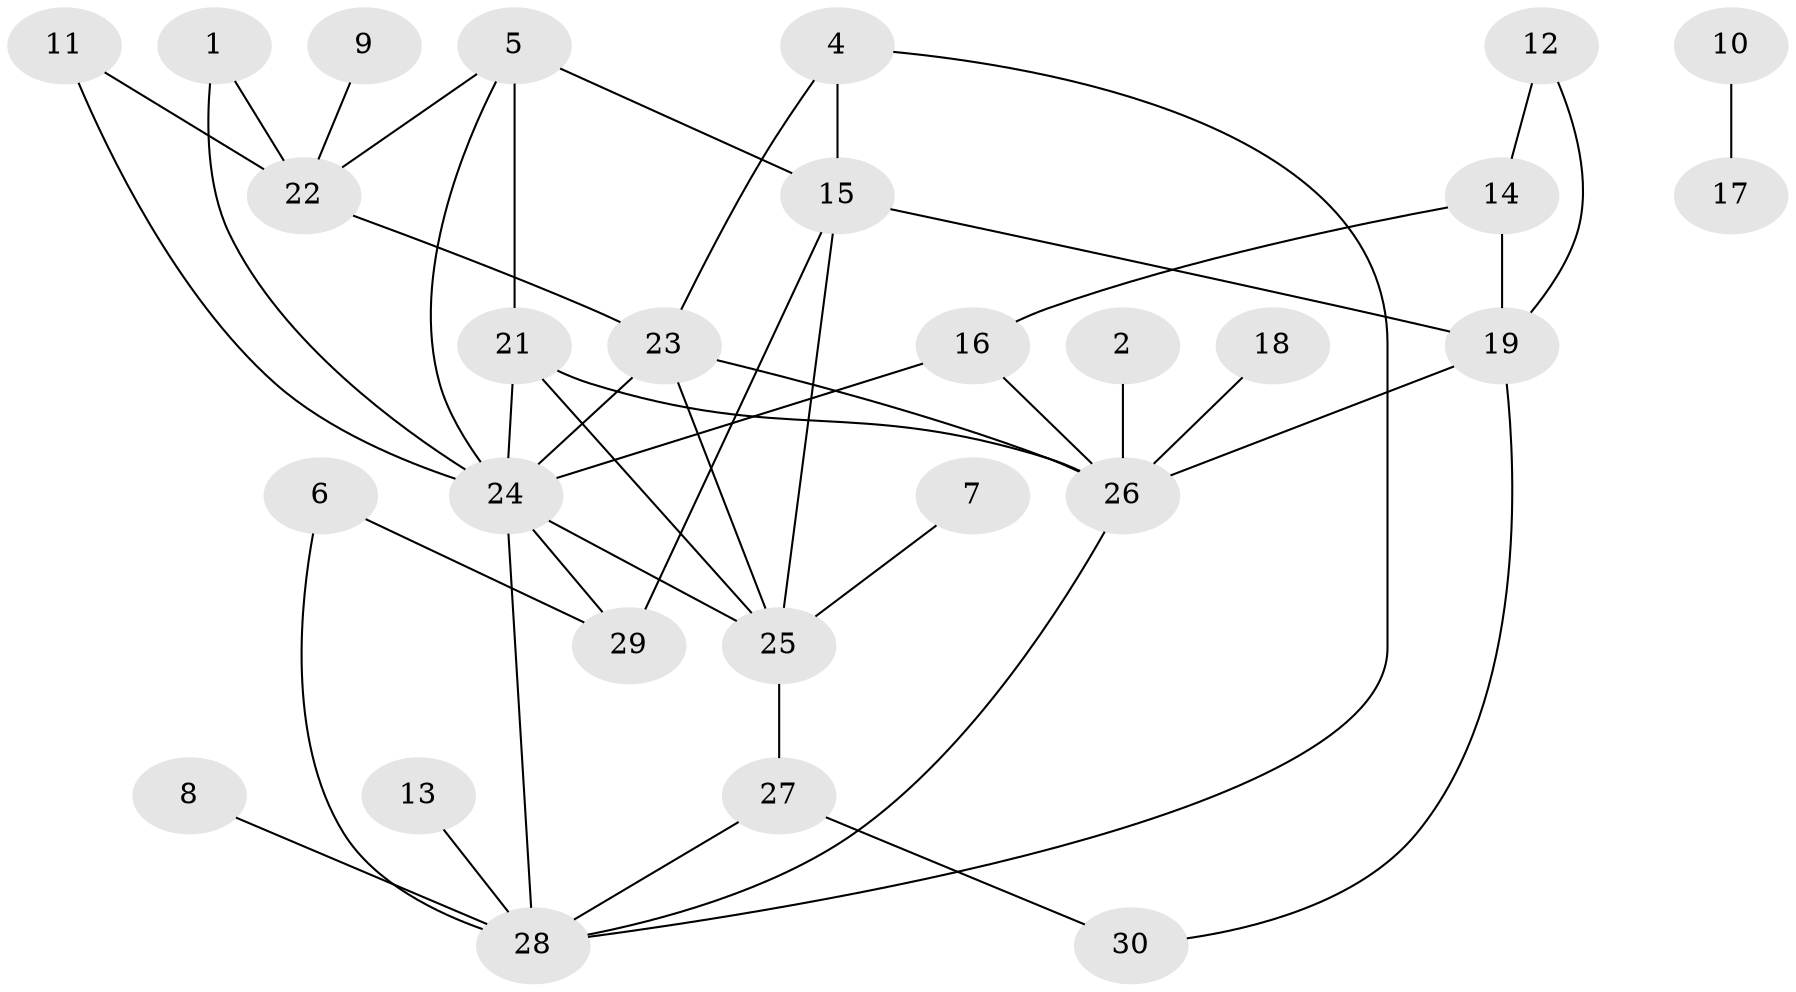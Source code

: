// original degree distribution, {2: 0.2786885245901639, 3: 0.21311475409836064, 1: 0.2459016393442623, 0: 0.03278688524590164, 5: 0.08196721311475409, 4: 0.11475409836065574, 6: 0.01639344262295082, 7: 0.01639344262295082}
// Generated by graph-tools (version 1.1) at 2025/25/03/09/25 03:25:23]
// undirected, 28 vertices, 45 edges
graph export_dot {
graph [start="1"]
  node [color=gray90,style=filled];
  1;
  2;
  4;
  5;
  6;
  7;
  8;
  9;
  10;
  11;
  12;
  13;
  14;
  15;
  16;
  17;
  18;
  19;
  21;
  22;
  23;
  24;
  25;
  26;
  27;
  28;
  29;
  30;
  1 -- 22 [weight=1.0];
  1 -- 24 [weight=1.0];
  2 -- 26 [weight=1.0];
  4 -- 15 [weight=1.0];
  4 -- 23 [weight=1.0];
  4 -- 28 [weight=1.0];
  5 -- 15 [weight=1.0];
  5 -- 21 [weight=1.0];
  5 -- 22 [weight=1.0];
  5 -- 24 [weight=1.0];
  6 -- 28 [weight=1.0];
  6 -- 29 [weight=1.0];
  7 -- 25 [weight=1.0];
  8 -- 28 [weight=1.0];
  9 -- 22 [weight=1.0];
  10 -- 17 [weight=1.0];
  11 -- 22 [weight=1.0];
  11 -- 24 [weight=1.0];
  12 -- 14 [weight=1.0];
  12 -- 19 [weight=1.0];
  13 -- 28 [weight=1.0];
  14 -- 16 [weight=1.0];
  14 -- 19 [weight=1.0];
  15 -- 19 [weight=1.0];
  15 -- 25 [weight=1.0];
  15 -- 29 [weight=1.0];
  16 -- 24 [weight=1.0];
  16 -- 26 [weight=1.0];
  18 -- 26 [weight=1.0];
  19 -- 26 [weight=1.0];
  19 -- 30 [weight=1.0];
  21 -- 24 [weight=1.0];
  21 -- 25 [weight=1.0];
  21 -- 26 [weight=1.0];
  22 -- 23 [weight=1.0];
  23 -- 24 [weight=2.0];
  23 -- 25 [weight=1.0];
  23 -- 26 [weight=1.0];
  24 -- 25 [weight=1.0];
  24 -- 28 [weight=1.0];
  24 -- 29 [weight=1.0];
  25 -- 27 [weight=1.0];
  26 -- 28 [weight=1.0];
  27 -- 28 [weight=1.0];
  27 -- 30 [weight=1.0];
}

